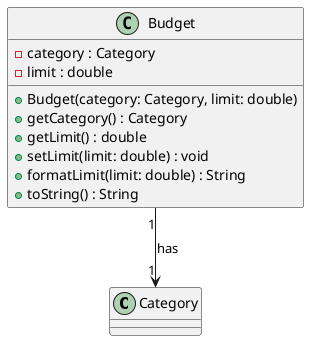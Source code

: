 
@startuml
class Category {
}

class Budget {
    -category : Category
    -limit : double

    +Budget(category: Category, limit: double)
    +getCategory() : Category
    +getLimit() : double
    +setLimit(limit: double) : void
    +formatLimit(limit: double) : String
    +toString() : String
}

Budget "1" --> "1" Category : has
@enduml
